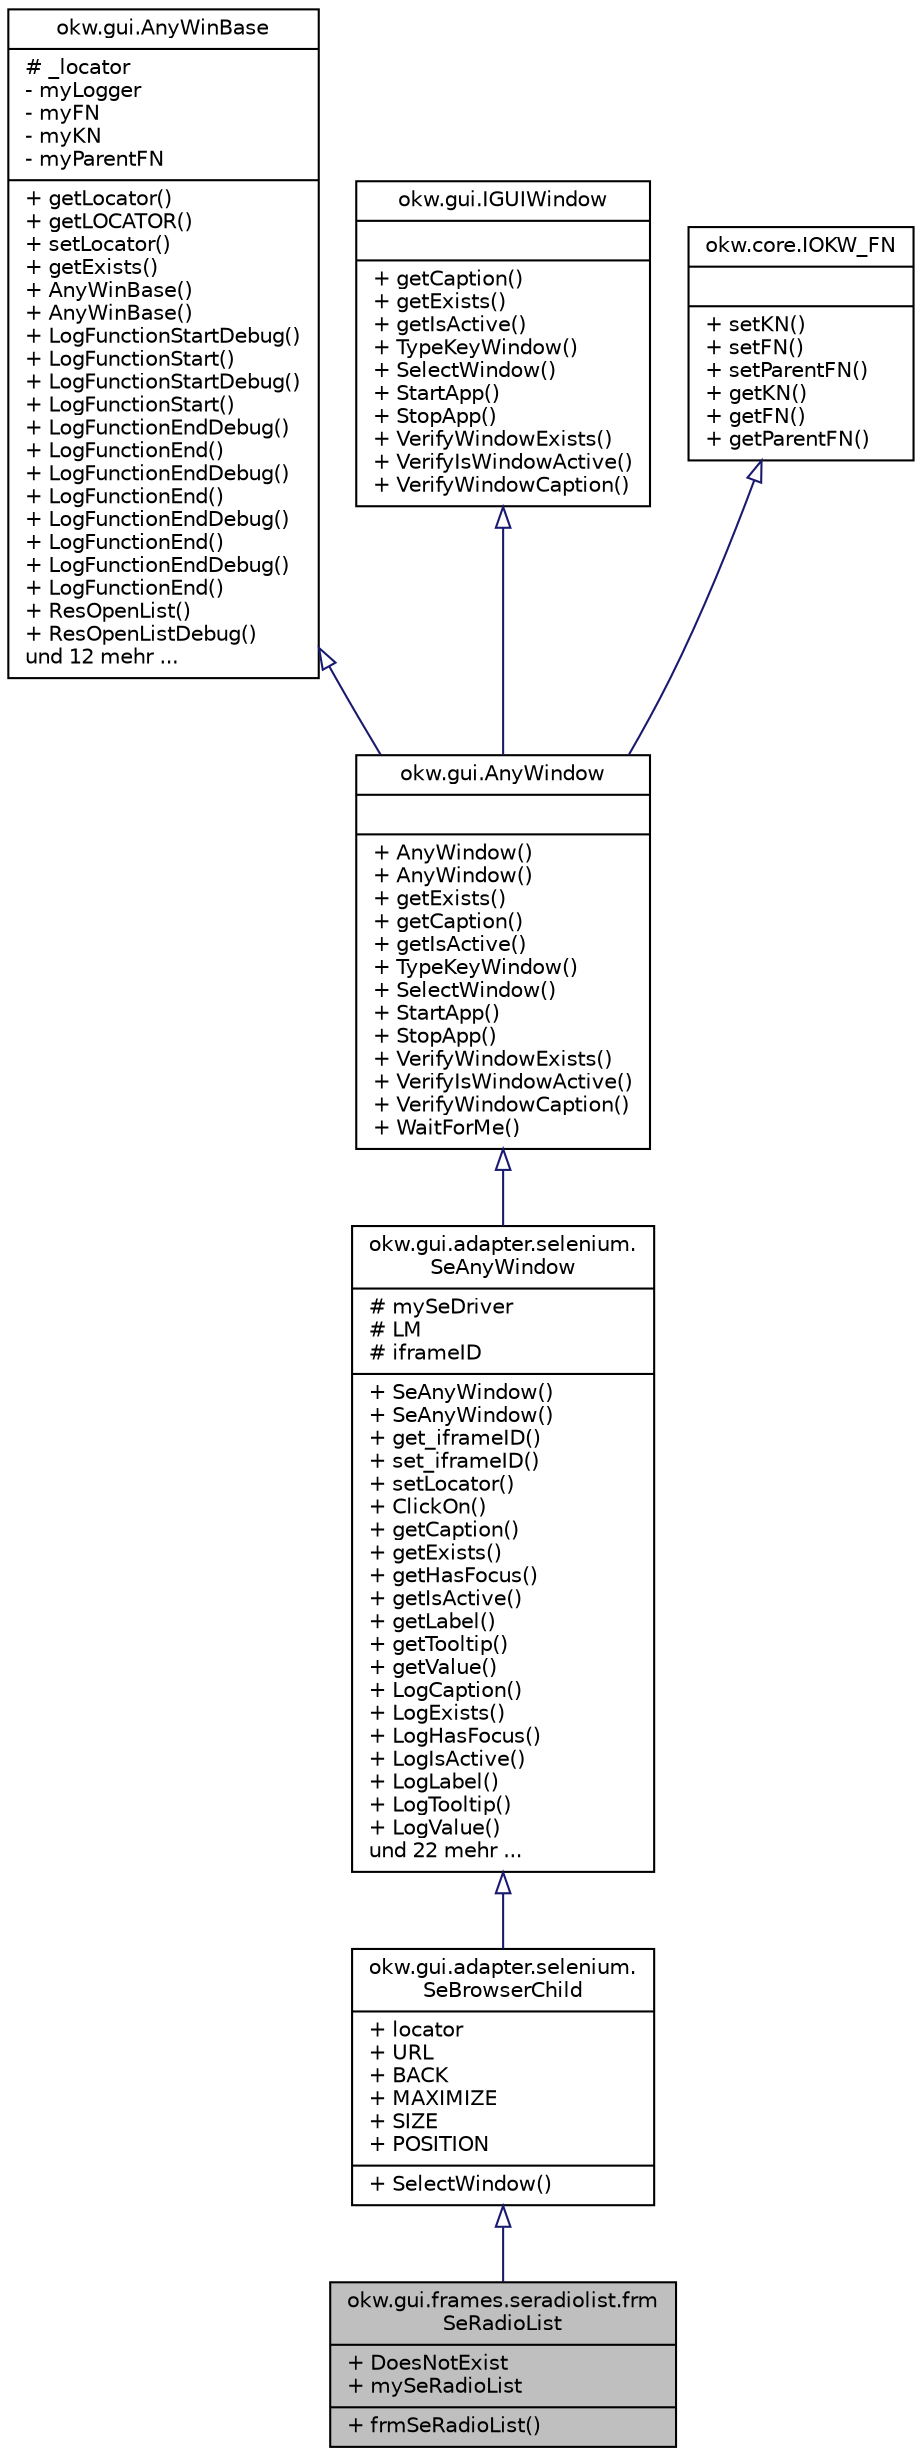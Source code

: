 digraph "okw.gui.frames.seradiolist.frmSeRadioList"
{
 // INTERACTIVE_SVG=YES
 // LATEX_PDF_SIZE
  edge [fontname="Helvetica",fontsize="10",labelfontname="Helvetica",labelfontsize="10"];
  node [fontname="Helvetica",fontsize="10",shape=record];
  Node0 [label="{okw.gui.frames.seradiolist.frm\lSeRadioList\n|+ DoesNotExist\l+ mySeRadioList\l|+ frmSeRadioList()\l}",height=0.2,width=0.4,color="black", fillcolor="grey75", style="filled", fontcolor="black",tooltip=" "];
  Node1 -> Node0 [dir="back",color="midnightblue",fontsize="10",style="solid",arrowtail="onormal",fontname="Helvetica"];
  Node1 [label="{okw.gui.adapter.selenium.\lSeBrowserChild\n|+ locator\l+ URL\l+ BACK\l+ MAXIMIZE\l+ SIZE\l+ POSITION\l|+ SelectWindow()\l}",height=0.2,width=0.4,color="black", fillcolor="white", style="filled",URL="$classokw_1_1gui_1_1adapter_1_1selenium_1_1_se_browser_child.html",tooltip="TODO: class SeBrowserChild dokumentieren..."];
  Node2 -> Node1 [dir="back",color="midnightblue",fontsize="10",style="solid",arrowtail="onormal",fontname="Helvetica"];
  Node2 [label="{okw.gui.adapter.selenium.\lSeAnyWindow\n|# mySeDriver\l# LM\l# iframeID\l|+ SeAnyWindow()\l+ SeAnyWindow()\l+ get_iframeID()\l+ set_iframeID()\l+ setLocator()\l+ ClickOn()\l+ getCaption()\l+ getExists()\l+ getHasFocus()\l+ getIsActive()\l+ getLabel()\l+ getTooltip()\l+ getValue()\l+ LogCaption()\l+ LogExists()\l+ LogHasFocus()\l+ LogIsActive()\l+ LogLabel()\l+ LogTooltip()\l+ LogValue()\lund 22 mehr ...\l}",height=0.2,width=0.4,color="black", fillcolor="white", style="filled",URL="$classokw_1_1gui_1_1adapter_1_1selenium_1_1_se_any_window.html",tooltip="SeAnyWindow ist eine Fenster GUI-Adapterklasse."];
  Node3 -> Node2 [dir="back",color="midnightblue",fontsize="10",style="solid",arrowtail="onormal",fontname="Helvetica"];
  Node3 [label="{okw.gui.AnyWindow\n||+ AnyWindow()\l+ AnyWindow()\l+ getExists()\l+ getCaption()\l+ getIsActive()\l+ TypeKeyWindow()\l+ SelectWindow()\l+ StartApp()\l+ StopApp()\l+ VerifyWindowExists()\l+ VerifyIsWindowActive()\l+ VerifyWindowCaption()\l+ WaitForMe()\l}",height=0.2,width=0.4,color="black", fillcolor="white", style="filled",URL="$classokw_1_1gui_1_1_any_window.html",tooltip="Description of AnyWin."];
  Node4 -> Node3 [dir="back",color="midnightblue",fontsize="10",style="solid",arrowtail="onormal",fontname="Helvetica"];
  Node4 [label="{okw.gui.AnyWinBase\n|# _locator\l- myLogger\l- myFN\l- myKN\l- myParentFN\l|+ getLocator()\l+ getLOCATOR()\l+ setLocator()\l+ getExists()\l+ AnyWinBase()\l+ AnyWinBase()\l+ LogFunctionStartDebug()\l+ LogFunctionStart()\l+ LogFunctionStartDebug()\l+ LogFunctionStart()\l+ LogFunctionEndDebug()\l+ LogFunctionEnd()\l+ LogFunctionEndDebug()\l+ LogFunctionEnd()\l+ LogFunctionEndDebug()\l+ LogFunctionEnd()\l+ LogFunctionEndDebug()\l+ LogFunctionEnd()\l+ ResOpenList()\l+ ResOpenListDebug()\lund 12 mehr ...\l}",height=0.2,width=0.4,color="black", fillcolor="white", style="filled",URL="$classokw_1_1gui_1_1_any_win_base.html",tooltip="Description of AnyWin."];
  Node5 -> Node3 [dir="back",color="midnightblue",fontsize="10",style="solid",arrowtail="onormal",fontname="Helvetica"];
  Node5 [label="{okw.gui.IGUIWindow\n||+ getCaption()\l+ getExists()\l+ getIsActive()\l+ TypeKeyWindow()\l+ SelectWindow()\l+ StartApp()\l+ StopApp()\l+ VerifyWindowExists()\l+ VerifyIsWindowActive()\l+ VerifyWindowCaption()\l}",height=0.2,width=0.4,color="black", fillcolor="white", style="filled",URL="$interfaceokw_1_1gui_1_1_i_g_u_i_window.html",tooltip=" "];
  Node6 -> Node3 [dir="back",color="midnightblue",fontsize="10",style="solid",arrowtail="onormal",fontname="Helvetica"];
  Node6 [label="{okw.core.IOKW_FN\n||+ setKN()\l+ setFN()\l+ setParentFN()\l+ getKN()\l+ getFN()\l+ getParentFN()\l}",height=0.2,width=0.4,color="black", fillcolor="white", style="filled",URL="$interfaceokw_1_1core_1_1_i_o_k_w___f_n.html",tooltip=" "];
}
